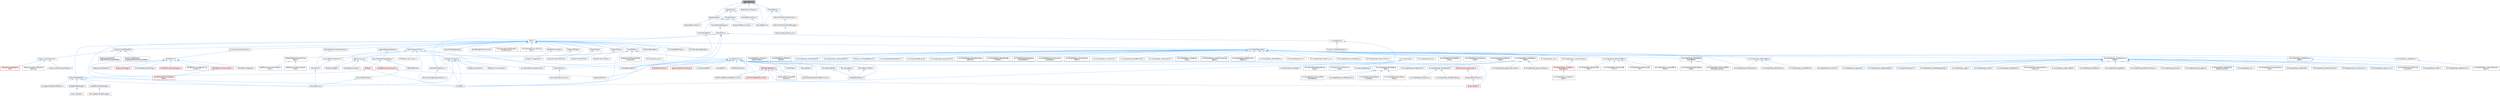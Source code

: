digraph "ReplayResult.h"
{
 // INTERACTIVE_SVG=YES
 // LATEX_PDF_SIZE
  bgcolor="transparent";
  edge [fontname=Helvetica,fontsize=10,labelfontname=Helvetica,labelfontsize=10];
  node [fontname=Helvetica,fontsize=10,shape=box,height=0.2,width=0.4];
  Node1 [id="Node000001",label="ReplayResult.h",height=0.2,width=0.4,color="gray40", fillcolor="grey60", style="filled", fontcolor="black",tooltip=" "];
  Node1 -> Node2 [id="edge1_Node000001_Node000002",dir="back",color="steelblue1",style="solid",tooltip=" "];
  Node2 [id="Node000002",label="DemoNetDriver.h",height=0.2,width=0.4,color="grey40", fillcolor="white", style="filled",URL="$df/df9/DemoNetDriver_8h.html",tooltip=" "];
  Node1 -> Node3 [id="edge2_Node000001_Node000003",dir="back",color="steelblue1",style="solid",tooltip=" "];
  Node3 [id="Node000003",label="ReplayHelper.h",height=0.2,width=0.4,color="grey40", fillcolor="white", style="filled",URL="$d4/d6f/ReplayHelper_8h.html",tooltip=" "];
  Node3 -> Node2 [id="edge3_Node000003_Node000002",dir="back",color="steelblue1",style="solid",tooltip=" "];
  Node3 -> Node4 [id="edge4_Node000003_Node000004",dir="back",color="steelblue1",style="solid",tooltip=" "];
  Node4 [id="Node000004",label="ReplayNetConnection.h",height=0.2,width=0.4,color="grey40", fillcolor="white", style="filled",URL="$d8/dc8/ReplayNetConnection_8h.html",tooltip=" "];
  Node1 -> Node5 [id="edge5_Node000001_Node000005",dir="back",color="steelblue1",style="solid",tooltip=" "];
  Node5 [id="Node000005",label="ReplayPlaylistTracker.h",height=0.2,width=0.4,color="grey40", fillcolor="white", style="filled",URL="$d0/deb/ReplayPlaylistTracker_8h.html",tooltip=" "];
  Node1 -> Node6 [id="edge6_Node000001_Node000006",dir="back",color="steelblue1",style="solid",tooltip=" "];
  Node6 [id="Node000006",label="ReplayTypes.h",height=0.2,width=0.4,color="grey40", fillcolor="white", style="filled",URL="$d9/d77/ReplayTypes_8h.html",tooltip=" "];
  Node6 -> Node7 [id="edge7_Node000006_Node000007",dir="back",color="steelblue1",style="solid",tooltip=" "];
  Node7 [id="Node000007",label="DemoNetConnection.h",height=0.2,width=0.4,color="grey40", fillcolor="white", style="filled",URL="$d7/d81/DemoNetConnection_8h.html",tooltip=" "];
  Node7 -> Node2 [id="edge8_Node000007_Node000002",dir="back",color="steelblue1",style="solid",tooltip=" "];
  Node6 -> Node8 [id="edge9_Node000006_Node000008",dir="back",color="steelblue1",style="solid",tooltip=" "];
  Node8 [id="Node000008",label="GameInstance.h",height=0.2,width=0.4,color="grey40", fillcolor="white", style="filled",URL="$df/d77/GameInstance_8h.html",tooltip=" "];
  Node8 -> Node9 [id="edge10_Node000008_Node000009",dir="back",color="steelblue1",style="solid",tooltip=" "];
  Node9 [id="Node000009",label="BlueprintPlatformLibrary.h",height=0.2,width=0.4,color="grey40", fillcolor="white", style="filled",URL="$da/d13/BlueprintPlatformLibrary_8h.html",tooltip=" "];
  Node8 -> Node10 [id="edge11_Node000008_Node000010",dir="back",color="steelblue1",style="solid",tooltip=" "];
  Node10 [id="Node000010",label="EngineSharedPCH.h",height=0.2,width=0.4,color="grey40", fillcolor="white", style="filled",URL="$dc/dbb/EngineSharedPCH_8h.html",tooltip=" "];
  Node10 -> Node11 [id="edge12_Node000010_Node000011",dir="back",color="steelblue1",style="solid",tooltip=" "];
  Node11 [id="Node000011",label="UnrealEdSharedPCH.h",height=0.2,width=0.4,color="grey40", fillcolor="white", style="filled",URL="$d1/de6/UnrealEdSharedPCH_8h.html",tooltip=" "];
  Node8 -> Node12 [id="edge13_Node000008_Node000012",dir="back",color="steelblue1",style="solid",tooltip=" "];
  Node12 [id="Node000012",label="PlayInEditorDataTypes.h",height=0.2,width=0.4,color="grey40", fillcolor="white", style="filled",URL="$d4/d0c/PlayInEditorDataTypes_8h.html",tooltip=" "];
  Node12 -> Node13 [id="edge14_Node000012_Node000013",dir="back",color="steelblue1",style="solid",tooltip=" "];
  Node13 [id="Node000013",label="EditorEngine.h",height=0.2,width=0.4,color="grey40", fillcolor="white", style="filled",URL="$da/d0c/EditorEngine_8h.html",tooltip=" "];
  Node13 -> Node14 [id="edge15_Node000013_Node000014",dir="back",color="steelblue1",style="solid",tooltip=" "];
  Node14 [id="Node000014",label="BookMarkTypeActions.h",height=0.2,width=0.4,color="grey40", fillcolor="white", style="filled",URL="$d0/d2f/BookMarkTypeActions_8h.html",tooltip=" "];
  Node14 -> Node15 [id="edge16_Node000014_Node000015",dir="back",color="steelblue1",style="solid",tooltip=" "];
  Node15 [id="Node000015",label="BookmarkSingleViewportActions.h",height=0.2,width=0.4,color="grey40", fillcolor="white", style="filled",URL="$d3/dd5/BookmarkSingleViewportActions_8h.html",tooltip=" "];
  Node13 -> Node16 [id="edge17_Node000013_Node000016",dir="back",color="steelblue1",style="solid",tooltip=" "];
  Node16 [id="Node000016",label="Editor.h",height=0.2,width=0.4,color="grey40", fillcolor="white", style="filled",URL="$de/d6e/Editor_8h.html",tooltip=" "];
  Node16 -> Node17 [id="edge18_Node000016_Node000017",dir="back",color="steelblue1",style="solid",tooltip=" "];
  Node17 [id="Node000017",label="AnimGraphNode_Base.h",height=0.2,width=0.4,color="grey40", fillcolor="white", style="filled",URL="$d0/dfb/AnimGraphNode__Base_8h.html",tooltip=" "];
  Node17 -> Node18 [id="edge19_Node000017_Node000018",dir="back",color="steelblue1",style="solid",tooltip=" "];
  Node18 [id="Node000018",label="AnimGraphNodeAlphaOptions.h",height=0.2,width=0.4,color="grey40", fillcolor="white", style="filled",URL="$d6/df6/AnimGraphNodeAlphaOptions_8h.html",tooltip=" "];
  Node17 -> Node19 [id="edge20_Node000017_Node000019",dir="back",color="steelblue1",style="solid",tooltip=" "];
  Node19 [id="Node000019",label="AnimGraphNodeBinding.h",height=0.2,width=0.4,color="grey40", fillcolor="white", style="filled",URL="$d6/d3b/AnimGraphNodeBinding_8h.html",tooltip=" "];
  Node17 -> Node20 [id="edge21_Node000017_Node000020",dir="back",color="steelblue1",style="solid",tooltip=" "];
  Node20 [id="Node000020",label="AnimGraphNode_ApplyAdditive.h",height=0.2,width=0.4,color="grey40", fillcolor="white", style="filled",URL="$da/d67/AnimGraphNode__ApplyAdditive_8h.html",tooltip=" "];
  Node17 -> Node21 [id="edge22_Node000017_Node000021",dir="back",color="steelblue1",style="solid",tooltip=" "];
  Node21 [id="Node000021",label="AnimGraphNode_ApplyMeshSpace\lAdditive.h",height=0.2,width=0.4,color="grey40", fillcolor="white", style="filled",URL="$dd/dc4/AnimGraphNode__ApplyMeshSpaceAdditive_8h.html",tooltip=" "];
  Node17 -> Node22 [id="edge23_Node000017_Node000022",dir="back",color="steelblue1",style="solid",tooltip=" "];
  Node22 [id="Node000022",label="AnimGraphNode_AssetPlayer\lBase.h",height=0.2,width=0.4,color="grey40", fillcolor="white", style="filled",URL="$d1/d4f/AnimGraphNode__AssetPlayerBase_8h.html",tooltip=" "];
  Node22 -> Node23 [id="edge24_Node000022_Node000023",dir="back",color="steelblue1",style="solid",tooltip=" "];
  Node23 [id="Node000023",label="AnimGraphNode_BlendSpace\lBase.h",height=0.2,width=0.4,color="grey40", fillcolor="white", style="filled",URL="$d7/d6d/AnimGraphNode__BlendSpaceBase_8h.html",tooltip=" "];
  Node23 -> Node24 [id="edge25_Node000023_Node000024",dir="back",color="steelblue1",style="solid",tooltip=" "];
  Node24 [id="Node000024",label="AnimGraphNode_AimOffsetLookAt.h",height=0.2,width=0.4,color="grey40", fillcolor="white", style="filled",URL="$d2/daa/AnimGraphNode__AimOffsetLookAt_8h.html",tooltip=" "];
  Node23 -> Node25 [id="edge26_Node000023_Node000025",dir="back",color="steelblue1",style="solid",tooltip=" "];
  Node25 [id="Node000025",label="AnimGraphNode_BlendSpace\lEvaluator.h",height=0.2,width=0.4,color="grey40", fillcolor="white", style="filled",URL="$d0/d5d/AnimGraphNode__BlendSpaceEvaluator_8h.html",tooltip=" "];
  Node23 -> Node26 [id="edge27_Node000023_Node000026",dir="back",color="steelblue1",style="solid",tooltip=" "];
  Node26 [id="Node000026",label="AnimGraphNode_BlendSpace\lPlayer.h",height=0.2,width=0.4,color="grey40", fillcolor="white", style="filled",URL="$d2/d22/AnimGraphNode__BlendSpacePlayer_8h.html",tooltip=" "];
  Node23 -> Node27 [id="edge28_Node000023_Node000027",dir="back",color="steelblue1",style="solid",tooltip=" "];
  Node27 [id="Node000027",label="AnimGraphNode_RotationOffset\lBlendSpace.h",height=0.2,width=0.4,color="grey40", fillcolor="white", style="filled",URL="$dc/dd5/AnimGraphNode__RotationOffsetBlendSpace_8h.html",tooltip=" "];
  Node22 -> Node28 [id="edge29_Node000022_Node000028",dir="back",color="steelblue1",style="solid",tooltip=" "];
  Node28 [id="Node000028",label="AnimGraphNode_PoseByName.h",height=0.2,width=0.4,color="grey40", fillcolor="white", style="filled",URL="$d7/d02/AnimGraphNode__PoseByName_8h.html",tooltip=" "];
  Node22 -> Node29 [id="edge30_Node000022_Node000029",dir="back",color="steelblue1",style="solid",tooltip=" "];
  Node29 [id="Node000029",label="AnimGraphNode_PoseHandler.h",height=0.2,width=0.4,color="grey40", fillcolor="white", style="filled",URL="$df/dfb/AnimGraphNode__PoseHandler_8h.html",tooltip=" "];
  Node29 -> Node30 [id="edge31_Node000029_Node000030",dir="back",color="steelblue1",style="solid",tooltip=" "];
  Node30 [id="Node000030",label="AnimGraphNode_PoseBlendNode.h",height=0.2,width=0.4,color="grey40", fillcolor="white", style="filled",URL="$de/d70/AnimGraphNode__PoseBlendNode_8h.html",tooltip=" "];
  Node29 -> Node31 [id="edge32_Node000029_Node000031",dir="back",color="steelblue1",style="solid",tooltip=" "];
  Node31 [id="Node000031",label="AnimGraphNode_PoseDriver.h",height=0.2,width=0.4,color="grey40", fillcolor="white", style="filled",URL="$d7/d7d/AnimGraphNode__PoseDriver_8h.html",tooltip=" "];
  Node22 -> Node32 [id="edge33_Node000022_Node000032",dir="back",color="steelblue1",style="solid",tooltip=" "];
  Node32 [id="Node000032",label="AnimGraphNode_SequenceEvaluator.h",height=0.2,width=0.4,color="grey40", fillcolor="white", style="filled",URL="$d1/d1c/AnimGraphNode__SequenceEvaluator_8h.html",tooltip=" "];
  Node22 -> Node33 [id="edge34_Node000022_Node000033",dir="back",color="steelblue1",style="solid",tooltip=" "];
  Node33 [id="Node000033",label="AnimGraphNode_SequencePlayer.h",height=0.2,width=0.4,color="grey40", fillcolor="white", style="filled",URL="$d2/d91/AnimGraphNode__SequencePlayer_8h.html",tooltip=" "];
  Node17 -> Node34 [id="edge35_Node000017_Node000034",dir="back",color="steelblue1",style="solid",tooltip=" "];
  Node34 [id="Node000034",label="AnimGraphNode_BlendBoneBy\lChannel.h",height=0.2,width=0.4,color="grey40", fillcolor="white", style="filled",URL="$de/da9/AnimGraphNode__BlendBoneByChannel_8h.html",tooltip=" "];
  Node17 -> Node35 [id="edge36_Node000017_Node000035",dir="back",color="steelblue1",style="solid",tooltip=" "];
  Node35 [id="Node000035",label="AnimGraphNode_BlendListBase.h",height=0.2,width=0.4,color="grey40", fillcolor="white", style="filled",URL="$d7/d20/AnimGraphNode__BlendListBase_8h.html",tooltip=" "];
  Node35 -> Node36 [id="edge37_Node000035_Node000036",dir="back",color="steelblue1",style="solid",tooltip=" "];
  Node36 [id="Node000036",label="AnimGraphNode_BlendListBy\lBool.h",height=0.2,width=0.4,color="grey40", fillcolor="white", style="filled",URL="$d9/d9d/AnimGraphNode__BlendListByBool_8h.html",tooltip=" "];
  Node35 -> Node37 [id="edge38_Node000035_Node000037",dir="back",color="steelblue1",style="solid",tooltip=" "];
  Node37 [id="Node000037",label="AnimGraphNode_BlendListBy\lEnum.h",height=0.2,width=0.4,color="grey40", fillcolor="white", style="filled",URL="$de/d60/AnimGraphNode__BlendListByEnum_8h.html",tooltip=" "];
  Node35 -> Node38 [id="edge39_Node000035_Node000038",dir="back",color="steelblue1",style="solid",tooltip=" "];
  Node38 [id="Node000038",label="AnimGraphNode_BlendListBy\lInt.h",height=0.2,width=0.4,color="grey40", fillcolor="white", style="filled",URL="$dc/df2/AnimGraphNode__BlendListByInt_8h.html",tooltip=" "];
  Node35 -> Node39 [id="edge40_Node000035_Node000039",dir="back",color="steelblue1",style="solid",tooltip=" "];
  Node39 [id="Node000039",label="AnimGraphNode_LayeredBone\lBlend.h",height=0.2,width=0.4,color="grey40", fillcolor="white", style="filled",URL="$d2/d01/AnimGraphNode__LayeredBoneBlend_8h.html",tooltip=" "];
  Node17 -> Node40 [id="edge41_Node000017_Node000040",dir="back",color="steelblue1",style="solid",tooltip=" "];
  Node40 [id="Node000040",label="AnimGraphNode_BlendSpace\lGraphBase.h",height=0.2,width=0.4,color="grey40", fillcolor="white", style="filled",URL="$d6/d44/AnimGraphNode__BlendSpaceGraphBase_8h.html",tooltip=" "];
  Node40 -> Node41 [id="edge42_Node000040_Node000041",dir="back",color="steelblue1",style="solid",tooltip=" "];
  Node41 [id="Node000041",label="AnimGraphNode_BlendSpace\lGraph.h",height=0.2,width=0.4,color="grey40", fillcolor="white", style="filled",URL="$d7/d81/AnimGraphNode__BlendSpaceGraph_8h.html",tooltip=" "];
  Node40 -> Node42 [id="edge43_Node000040_Node000042",dir="back",color="steelblue1",style="solid",tooltip=" "];
  Node42 [id="Node000042",label="AnimGraphNode_RotationOffset\lBlendSpaceGraph.h",height=0.2,width=0.4,color="grey40", fillcolor="white", style="filled",URL="$d0/d4c/AnimGraphNode__RotationOffsetBlendSpaceGraph_8h.html",tooltip=" "];
  Node17 -> Node43 [id="edge44_Node000017_Node000043",dir="back",color="steelblue1",style="solid",tooltip=" "];
  Node43 [id="Node000043",label="AnimGraphNode_BlendSpace\lSampleResult.h",height=0.2,width=0.4,color="grey40", fillcolor="white", style="filled",URL="$de/df8/AnimGraphNode__BlendSpaceSampleResult_8h.html",tooltip=" "];
  Node17 -> Node44 [id="edge45_Node000017_Node000044",dir="back",color="steelblue1",style="solid",tooltip=" "];
  Node44 [id="Node000044",label="AnimGraphNode_ComponentTo\lLocalSpace.h",height=0.2,width=0.4,color="grey40", fillcolor="white", style="filled",URL="$d1/d3f/AnimGraphNode__ComponentToLocalSpace_8h.html",tooltip=" "];
  Node17 -> Node45 [id="edge46_Node000017_Node000045",dir="back",color="steelblue1",style="solid",tooltip=" "];
  Node45 [id="Node000045",label="AnimGraphNode_CopyPoseFrom\lMesh.h",height=0.2,width=0.4,color="grey40", fillcolor="white", style="filled",URL="$d6/d71/AnimGraphNode__CopyPoseFromMesh_8h.html",tooltip=" "];
  Node17 -> Node46 [id="edge47_Node000017_Node000046",dir="back",color="steelblue1",style="solid",tooltip=" "];
  Node46 [id="Node000046",label="AnimGraphNode_CurveSource.h",height=0.2,width=0.4,color="grey40", fillcolor="white", style="filled",URL="$dc/de5/AnimGraphNode__CurveSource_8h.html",tooltip=" "];
  Node17 -> Node47 [id="edge48_Node000017_Node000047",dir="back",color="steelblue1",style="solid",tooltip=" "];
  Node47 [id="Node000047",label="AnimGraphNode_CustomProperty.h",height=0.2,width=0.4,color="grey40", fillcolor="white", style="filled",URL="$d8/d3f/AnimGraphNode__CustomProperty_8h.html",tooltip=" "];
  Node47 -> Node48 [id="edge49_Node000047_Node000048",dir="back",color="steelblue1",style="solid",tooltip=" "];
  Node48 [id="Node000048",label="AnimGraphNode_LinkedAnim\lGraphBase.h",height=0.2,width=0.4,color="red", fillcolor="#FFF0F0", style="filled",URL="$d5/de1/AnimGraphNode__LinkedAnimGraphBase_8h.html",tooltip=" "];
  Node48 -> Node49 [id="edge50_Node000048_Node000049",dir="back",color="steelblue1",style="solid",tooltip=" "];
  Node49 [id="Node000049",label="AnimGraphNode_LinkedAnim\lGraph.h",height=0.2,width=0.4,color="grey40", fillcolor="white", style="filled",URL="$da/dd5/AnimGraphNode__LinkedAnimGraph_8h.html",tooltip=" "];
  Node17 -> Node51 [id="edge51_Node000017_Node000051",dir="back",color="steelblue1",style="solid",tooltip=" "];
  Node51 [id="Node000051",label="AnimGraphNode_DeadBlending.h",height=0.2,width=0.4,color="grey40", fillcolor="white", style="filled",URL="$d8/d73/AnimGraphNode__DeadBlending_8h.html",tooltip=" "];
  Node17 -> Node52 [id="edge52_Node000017_Node000052",dir="back",color="steelblue1",style="solid",tooltip=" "];
  Node52 [id="Node000052",label="AnimGraphNode_Inertialization.h",height=0.2,width=0.4,color="grey40", fillcolor="white", style="filled",URL="$d7/d66/AnimGraphNode__Inertialization_8h.html",tooltip=" "];
  Node17 -> Node53 [id="edge53_Node000017_Node000053",dir="back",color="steelblue1",style="solid",tooltip=" "];
  Node53 [id="Node000053",label="AnimGraphNode_LinkedInput\lPose.h",height=0.2,width=0.4,color="grey40", fillcolor="white", style="filled",URL="$d7/d8c/AnimGraphNode__LinkedInputPose_8h.html",tooltip=" "];
  Node17 -> Node54 [id="edge54_Node000017_Node000054",dir="back",color="steelblue1",style="solid",tooltip=" "];
  Node54 [id="Node000054",label="AnimGraphNode_LocalToComponent\lSpace.h",height=0.2,width=0.4,color="grey40", fillcolor="white", style="filled",URL="$d6/d01/AnimGraphNode__LocalToComponentSpace_8h.html",tooltip=" "];
  Node17 -> Node55 [id="edge55_Node000017_Node000055",dir="back",color="steelblue1",style="solid",tooltip=" "];
  Node55 [id="Node000055",label="AnimGraphNode_MakeDynamic\lAdditive.h",height=0.2,width=0.4,color="grey40", fillcolor="white", style="filled",URL="$d4/dc9/AnimGraphNode__MakeDynamicAdditive_8h.html",tooltip=" "];
  Node17 -> Node56 [id="edge56_Node000017_Node000056",dir="back",color="steelblue1",style="solid",tooltip=" "];
  Node56 [id="Node000056",label="AnimGraphNode_MeshRefPose.h",height=0.2,width=0.4,color="grey40", fillcolor="white", style="filled",URL="$d3/d58/AnimGraphNode__MeshRefPose_8h.html",tooltip=" "];
  Node17 -> Node57 [id="edge57_Node000017_Node000057",dir="back",color="steelblue1",style="solid",tooltip=" "];
  Node57 [id="Node000057",label="AnimGraphNode_Mirror.h",height=0.2,width=0.4,color="grey40", fillcolor="white", style="filled",URL="$de/d96/AnimGraphNode__Mirror_8h.html",tooltip=" "];
  Node17 -> Node58 [id="edge58_Node000017_Node000058",dir="back",color="steelblue1",style="solid",tooltip=" "];
  Node58 [id="Node000058",label="AnimGraphNode_ModifyCurve.h",height=0.2,width=0.4,color="grey40", fillcolor="white", style="filled",URL="$d5/d09/AnimGraphNode__ModifyCurve_8h.html",tooltip=" "];
  Node17 -> Node59 [id="edge59_Node000017_Node000059",dir="back",color="steelblue1",style="solid",tooltip=" "];
  Node59 [id="Node000059",label="AnimGraphNode_MultiWayBlend.h",height=0.2,width=0.4,color="grey40", fillcolor="white", style="filled",URL="$dd/dcb/AnimGraphNode__MultiWayBlend_8h.html",tooltip=" "];
  Node17 -> Node60 [id="edge60_Node000017_Node000060",dir="back",color="steelblue1",style="solid",tooltip=" "];
  Node60 [id="Node000060",label="AnimGraphNode_PoseSnapshot.h",height=0.2,width=0.4,color="grey40", fillcolor="white", style="filled",URL="$d1/d92/AnimGraphNode__PoseSnapshot_8h.html",tooltip=" "];
  Node17 -> Node61 [id="edge61_Node000017_Node000061",dir="back",color="steelblue1",style="solid",tooltip=" "];
  Node61 [id="Node000061",label="AnimGraphNode_RandomPlayer.h",height=0.2,width=0.4,color="grey40", fillcolor="white", style="filled",URL="$dc/d48/AnimGraphNode__RandomPlayer_8h.html",tooltip=" "];
  Node17 -> Node62 [id="edge62_Node000017_Node000062",dir="back",color="steelblue1",style="solid",tooltip=" "];
  Node62 [id="Node000062",label="AnimGraphNode_RefPoseBase.h",height=0.2,width=0.4,color="grey40", fillcolor="white", style="filled",URL="$d8/d34/AnimGraphNode__RefPoseBase_8h.html",tooltip=" "];
  Node62 -> Node63 [id="edge63_Node000062_Node000063",dir="back",color="steelblue1",style="solid",tooltip=" "];
  Node63 [id="Node000063",label="AnimGraphNode_IdentityPose.h",height=0.2,width=0.4,color="grey40", fillcolor="white", style="filled",URL="$d8/dac/AnimGraphNode__IdentityPose_8h.html",tooltip=" "];
  Node62 -> Node64 [id="edge64_Node000062_Node000064",dir="back",color="steelblue1",style="solid",tooltip=" "];
  Node64 [id="Node000064",label="AnimGraphNode_LocalRefPose.h",height=0.2,width=0.4,color="grey40", fillcolor="white", style="filled",URL="$df/d6f/AnimGraphNode__LocalRefPose_8h.html",tooltip=" "];
  Node62 -> Node60 [id="edge65_Node000062_Node000060",dir="back",color="steelblue1",style="solid",tooltip=" "];
  Node17 -> Node65 [id="edge66_Node000017_Node000065",dir="back",color="steelblue1",style="solid",tooltip=" "];
  Node65 [id="Node000065",label="AnimGraphNode_Root.h",height=0.2,width=0.4,color="grey40", fillcolor="white", style="filled",URL="$d2/d39/AnimGraphNode__Root_8h.html",tooltip=" "];
  Node17 -> Node66 [id="edge67_Node000017_Node000066",dir="back",color="steelblue1",style="solid",tooltip=" "];
  Node66 [id="Node000066",label="AnimGraphNode_RotateRoot\lBone.h",height=0.2,width=0.4,color="grey40", fillcolor="white", style="filled",URL="$d4/de0/AnimGraphNode__RotateRootBone_8h.html",tooltip=" "];
  Node17 -> Node67 [id="edge68_Node000017_Node000067",dir="back",color="steelblue1",style="solid",tooltip=" "];
  Node67 [id="Node000067",label="AnimGraphNode_SaveCached\lPose.h",height=0.2,width=0.4,color="grey40", fillcolor="white", style="filled",URL="$df/d5e/AnimGraphNode__SaveCachedPose_8h.html",tooltip=" "];
  Node17 -> Node68 [id="edge69_Node000017_Node000068",dir="back",color="steelblue1",style="solid",tooltip=" "];
  Node68 [id="Node000068",label="AnimGraphNode_ScaleChain\lLength.h",height=0.2,width=0.4,color="grey40", fillcolor="white", style="filled",URL="$d9/df8/AnimGraphNode__ScaleChainLength_8h.html",tooltip=" "];
  Node17 -> Node69 [id="edge70_Node000017_Node000069",dir="back",color="steelblue1",style="solid",tooltip=" "];
  Node69 [id="Node000069",label="AnimGraphNode_SkeletalControl\lBase.h",height=0.2,width=0.4,color="grey40", fillcolor="white", style="filled",URL="$d9/dff/AnimGraphNode__SkeletalControlBase_8h.html",tooltip=" "];
  Node69 -> Node70 [id="edge71_Node000069_Node000070",dir="back",color="steelblue1",style="solid",tooltip=" "];
  Node70 [id="Node000070",label="AnimGraphNode_AnimDynamics.h",height=0.2,width=0.4,color="grey40", fillcolor="white", style="filled",URL="$da/dc2/AnimGraphNode__AnimDynamics_8h.html",tooltip=" "];
  Node69 -> Node71 [id="edge72_Node000069_Node000071",dir="back",color="steelblue1",style="solid",tooltip=" "];
  Node71 [id="Node000071",label="AnimGraphNode_ApplyLimits.h",height=0.2,width=0.4,color="grey40", fillcolor="white", style="filled",URL="$dc/d36/AnimGraphNode__ApplyLimits_8h.html",tooltip=" "];
  Node69 -> Node72 [id="edge73_Node000069_Node000072",dir="back",color="steelblue1",style="solid",tooltip=" "];
  Node72 [id="Node000072",label="AnimGraphNode_BoneDriven\lController.h",height=0.2,width=0.4,color="grey40", fillcolor="white", style="filled",URL="$df/df3/AnimGraphNode__BoneDrivenController_8h.html",tooltip=" "];
  Node69 -> Node73 [id="edge74_Node000069_Node000073",dir="back",color="steelblue1",style="solid",tooltip=" "];
  Node73 [id="Node000073",label="AnimGraphNode_CCDIK.h",height=0.2,width=0.4,color="grey40", fillcolor="white", style="filled",URL="$df/d0d/AnimGraphNode__CCDIK_8h.html",tooltip=" "];
  Node69 -> Node74 [id="edge75_Node000069_Node000074",dir="back",color="steelblue1",style="solid",tooltip=" "];
  Node74 [id="Node000074",label="AnimGraphNode_Constraint.h",height=0.2,width=0.4,color="grey40", fillcolor="white", style="filled",URL="$d2/d98/AnimGraphNode__Constraint_8h.html",tooltip=" "];
  Node69 -> Node75 [id="edge76_Node000069_Node000075",dir="back",color="steelblue1",style="solid",tooltip=" "];
  Node75 [id="Node000075",label="AnimGraphNode_CopyBone.h",height=0.2,width=0.4,color="grey40", fillcolor="white", style="filled",URL="$dc/de6/AnimGraphNode__CopyBone_8h.html",tooltip=" "];
  Node69 -> Node76 [id="edge77_Node000069_Node000076",dir="back",color="steelblue1",style="solid",tooltip=" "];
  Node76 [id="Node000076",label="AnimGraphNode_CopyBoneDelta.h",height=0.2,width=0.4,color="grey40", fillcolor="white", style="filled",URL="$d8/d60/AnimGraphNode__CopyBoneDelta_8h.html",tooltip=" "];
  Node69 -> Node77 [id="edge78_Node000069_Node000077",dir="back",color="steelblue1",style="solid",tooltip=" "];
  Node77 [id="Node000077",label="AnimGraphNode_Fabrik.h",height=0.2,width=0.4,color="grey40", fillcolor="white", style="filled",URL="$d6/d79/AnimGraphNode__Fabrik_8h.html",tooltip=" "];
  Node69 -> Node78 [id="edge79_Node000069_Node000078",dir="back",color="steelblue1",style="solid",tooltip=" "];
  Node78 [id="Node000078",label="AnimGraphNode_HandIKRetargeting.h",height=0.2,width=0.4,color="grey40", fillcolor="white", style="filled",URL="$dd/dee/AnimGraphNode__HandIKRetargeting_8h.html",tooltip=" "];
  Node69 -> Node79 [id="edge80_Node000069_Node000079",dir="back",color="steelblue1",style="solid",tooltip=" "];
  Node79 [id="Node000079",label="AnimGraphNode_LegIK.h",height=0.2,width=0.4,color="grey40", fillcolor="white", style="filled",URL="$d3/d59/AnimGraphNode__LegIK_8h.html",tooltip=" "];
  Node69 -> Node80 [id="edge81_Node000069_Node000080",dir="back",color="steelblue1",style="solid",tooltip=" "];
  Node80 [id="Node000080",label="AnimGraphNode_LookAt.h",height=0.2,width=0.4,color="grey40", fillcolor="white", style="filled",URL="$dd/de3/AnimGraphNode__LookAt_8h.html",tooltip=" "];
  Node69 -> Node81 [id="edge82_Node000069_Node000081",dir="back",color="steelblue1",style="solid",tooltip=" "];
  Node81 [id="Node000081",label="AnimGraphNode_ModifyBone.h",height=0.2,width=0.4,color="grey40", fillcolor="white", style="filled",URL="$d1/d8e/AnimGraphNode__ModifyBone_8h.html",tooltip=" "];
  Node69 -> Node82 [id="edge83_Node000069_Node000082",dir="back",color="steelblue1",style="solid",tooltip=" "];
  Node82 [id="Node000082",label="AnimGraphNode_ModularVehicle\lController.h",height=0.2,width=0.4,color="grey40", fillcolor="white", style="filled",URL="$d3/d04/AnimGraphNode__ModularVehicleController_8h.html",tooltip=" "];
  Node69 -> Node83 [id="edge84_Node000069_Node000083",dir="back",color="steelblue1",style="solid",tooltip=" "];
  Node83 [id="Node000083",label="AnimGraphNode_ObserveBone.h",height=0.2,width=0.4,color="grey40", fillcolor="white", style="filled",URL="$d0/dcc/AnimGraphNode__ObserveBone_8h.html",tooltip=" "];
  Node69 -> Node84 [id="edge85_Node000069_Node000084",dir="back",color="steelblue1",style="solid",tooltip=" "];
  Node84 [id="Node000084",label="AnimGraphNode_ResetRoot.h",height=0.2,width=0.4,color="grey40", fillcolor="white", style="filled",URL="$dd/da9/AnimGraphNode__ResetRoot_8h.html",tooltip=" "];
  Node69 -> Node85 [id="edge86_Node000069_Node000085",dir="back",color="steelblue1",style="solid",tooltip=" "];
  Node85 [id="Node000085",label="AnimGraphNode_RigidBody.h",height=0.2,width=0.4,color="grey40", fillcolor="white", style="filled",URL="$d0/d05/AnimGraphNode__RigidBody_8h.html",tooltip=" "];
  Node69 -> Node86 [id="edge87_Node000069_Node000086",dir="back",color="steelblue1",style="solid",tooltip=" "];
  Node86 [id="Node000086",label="AnimGraphNode_RotationMultiplier.h",height=0.2,width=0.4,color="grey40", fillcolor="white", style="filled",URL="$d6/d16/AnimGraphNode__RotationMultiplier_8h.html",tooltip=" "];
  Node69 -> Node87 [id="edge88_Node000069_Node000087",dir="back",color="steelblue1",style="solid",tooltip=" "];
  Node87 [id="Node000087",label="AnimGraphNode_SplineIK.h",height=0.2,width=0.4,color="grey40", fillcolor="white", style="filled",URL="$d0/d7e/AnimGraphNode__SplineIK_8h.html",tooltip=" "];
  Node69 -> Node88 [id="edge89_Node000069_Node000088",dir="back",color="steelblue1",style="solid",tooltip=" "];
  Node88 [id="Node000088",label="AnimGraphNode_SpringBone.h",height=0.2,width=0.4,color="grey40", fillcolor="white", style="filled",URL="$dc/d38/AnimGraphNode__SpringBone_8h.html",tooltip=" "];
  Node69 -> Node89 [id="edge90_Node000069_Node000089",dir="back",color="steelblue1",style="solid",tooltip=" "];
  Node89 [id="Node000089",label="AnimGraphNode_StageCoach\lWheelController.h",height=0.2,width=0.4,color="grey40", fillcolor="white", style="filled",URL="$d6/dbe/AnimGraphNode__StageCoachWheelController_8h.html",tooltip=" "];
  Node69 -> Node90 [id="edge91_Node000069_Node000090",dir="back",color="steelblue1",style="solid",tooltip=" "];
  Node90 [id="Node000090",label="AnimGraphNode_Trail.h",height=0.2,width=0.4,color="grey40", fillcolor="white", style="filled",URL="$d4/d5a/AnimGraphNode__Trail_8h.html",tooltip=" "];
  Node69 -> Node91 [id="edge92_Node000069_Node000091",dir="back",color="steelblue1",style="solid",tooltip=" "];
  Node91 [id="Node000091",label="AnimGraphNode_TwistCorrective\lNode.h",height=0.2,width=0.4,color="grey40", fillcolor="white", style="filled",URL="$de/d7f/AnimGraphNode__TwistCorrectiveNode_8h.html",tooltip=" "];
  Node69 -> Node92 [id="edge93_Node000069_Node000092",dir="back",color="steelblue1",style="solid",tooltip=" "];
  Node92 [id="Node000092",label="AnimGraphNode_TwoBoneIK.h",height=0.2,width=0.4,color="grey40", fillcolor="white", style="filled",URL="$d1/dc2/AnimGraphNode__TwoBoneIK_8h.html",tooltip=" "];
  Node69 -> Node93 [id="edge94_Node000069_Node000093",dir="back",color="steelblue1",style="solid",tooltip=" "];
  Node93 [id="Node000093",label="AnimGraphNode_WheelController.h",height=0.2,width=0.4,color="grey40", fillcolor="white", style="filled",URL="$df/de4/AnimGraphNode__WheelController_8h.html",tooltip=" "];
  Node17 -> Node94 [id="edge95_Node000017_Node000094",dir="back",color="steelblue1",style="solid",tooltip=" "];
  Node94 [id="Node000094",label="AnimGraphNode_Slot.h",height=0.2,width=0.4,color="grey40", fillcolor="white", style="filled",URL="$df/d63/AnimGraphNode__Slot_8h.html",tooltip=" "];
  Node17 -> Node95 [id="edge96_Node000017_Node000095",dir="back",color="steelblue1",style="solid",tooltip=" "];
  Node95 [id="Node000095",label="AnimGraphNode_StateMachine\lBase.h",height=0.2,width=0.4,color="grey40", fillcolor="white", style="filled",URL="$dc/d11/AnimGraphNode__StateMachineBase_8h.html",tooltip=" "];
  Node95 -> Node96 [id="edge97_Node000095_Node000096",dir="back",color="steelblue1",style="solid",tooltip=" "];
  Node96 [id="Node000096",label="AnimGraphNode_StateMachine.h",height=0.2,width=0.4,color="grey40", fillcolor="white", style="filled",URL="$d9/d4d/AnimGraphNode__StateMachine_8h.html",tooltip=" "];
  Node17 -> Node97 [id="edge98_Node000017_Node000097",dir="back",color="steelblue1",style="solid",tooltip=" "];
  Node97 [id="Node000097",label="AnimGraphNode_StateResult.h",height=0.2,width=0.4,color="grey40", fillcolor="white", style="filled",URL="$d3/d7e/AnimGraphNode__StateResult_8h.html",tooltip=" "];
  Node97 -> Node98 [id="edge99_Node000097_Node000098",dir="back",color="steelblue1",style="solid",tooltip=" "];
  Node98 [id="Node000098",label="AnimGraphNode_CustomTransition\lResult.h",height=0.2,width=0.4,color="grey40", fillcolor="white", style="filled",URL="$df/d6e/AnimGraphNode__CustomTransitionResult_8h.html",tooltip=" "];
  Node17 -> Node99 [id="edge100_Node000017_Node000099",dir="back",color="steelblue1",style="solid",tooltip=" "];
  Node99 [id="Node000099",label="AnimGraphNode_Transition\lPoseEvaluator.h",height=0.2,width=0.4,color="grey40", fillcolor="white", style="filled",URL="$d8/dec/AnimGraphNode__TransitionPoseEvaluator_8h.html",tooltip=" "];
  Node17 -> Node100 [id="edge101_Node000017_Node000100",dir="back",color="steelblue1",style="solid",tooltip=" "];
  Node100 [id="Node000100",label="AnimGraphNode_Transition\lResult.h",height=0.2,width=0.4,color="grey40", fillcolor="white", style="filled",URL="$d7/d74/AnimGraphNode__TransitionResult_8h.html",tooltip=" "];
  Node17 -> Node101 [id="edge102_Node000017_Node000101",dir="back",color="steelblue1",style="solid",tooltip=" "];
  Node101 [id="Node000101",label="AnimGraphNode_TwoWayBlend.h",height=0.2,width=0.4,color="grey40", fillcolor="white", style="filled",URL="$d0/df0/AnimGraphNode__TwoWayBlend_8h.html",tooltip=" "];
  Node17 -> Node102 [id="edge103_Node000017_Node000102",dir="back",color="steelblue1",style="solid",tooltip=" "];
  Node102 [id="Node000102",label="AnimGraphNode_UseCachedPose.h",height=0.2,width=0.4,color="grey40", fillcolor="white", style="filled",URL="$d8/d30/AnimGraphNode__UseCachedPose_8h.html",tooltip=" "];
  Node17 -> Node103 [id="edge104_Node000017_Node000103",dir="back",color="steelblue1",style="solid",tooltip=" "];
  Node103 [id="Node000103",label="AnimationGraph.h",height=0.2,width=0.4,color="grey40", fillcolor="white", style="filled",URL="$df/d2e/AnimationGraph_8h.html",tooltip=" "];
  Node103 -> Node104 [id="edge105_Node000103_Node000104",dir="back",color="steelblue1",style="solid",tooltip=" "];
  Node104 [id="Node000104",label="AnimationBlendSpaceSample\lGraph.h",height=0.2,width=0.4,color="grey40", fillcolor="white", style="filled",URL="$d1/d35/AnimationBlendSpaceSampleGraph_8h.html",tooltip=" "];
  Node103 -> Node105 [id="edge106_Node000103_Node000105",dir="back",color="steelblue1",style="solid",tooltip=" "];
  Node105 [id="Node000105",label="AnimationCustomTransition\lGraph.h",height=0.2,width=0.4,color="grey40", fillcolor="white", style="filled",URL="$dc/d6c/AnimationCustomTransitionGraph_8h.html",tooltip=" "];
  Node103 -> Node106 [id="edge107_Node000103_Node000106",dir="back",color="steelblue1",style="solid",tooltip=" "];
  Node106 [id="Node000106",label="AnimationStateGraph.h",height=0.2,width=0.4,color="grey40", fillcolor="white", style="filled",URL="$d1/d71/AnimationStateGraph_8h.html",tooltip=" "];
  Node103 -> Node107 [id="edge108_Node000103_Node000107",dir="back",color="steelblue1",style="solid",tooltip=" "];
  Node107 [id="Node000107",label="AnimationTransitionGraph.h",height=0.2,width=0.4,color="grey40", fillcolor="white", style="filled",URL="$d2/d0b/AnimationTransitionGraph_8h.html",tooltip=" "];
  Node17 -> Node108 [id="edge109_Node000017_Node000108",dir="back",color="steelblue1",style="solid",tooltip=" "];
  Node108 [id="Node000108",label="K2Node_AnimNodeReference.h",height=0.2,width=0.4,color="grey40", fillcolor="white", style="filled",URL="$d2/d81/K2Node__AnimNodeReference_8h.html",tooltip=" "];
  Node16 -> Node109 [id="edge110_Node000016_Node000109",dir="back",color="steelblue1",style="solid",tooltip=" "];
  Node109 [id="Node000109",label="AnimNodeEditModes.h",height=0.2,width=0.4,color="grey40", fillcolor="white", style="filled",URL="$db/dde/AnimNodeEditModes_8h.html",tooltip=" "];
  Node16 -> Node14 [id="edge111_Node000016_Node000014",dir="back",color="steelblue1",style="solid",tooltip=" "];
  Node16 -> Node110 [id="edge112_Node000016_Node000110",dir="back",color="steelblue1",style="solid",tooltip=" "];
  Node110 [id="Node000110",label="BrushBuilderDragDropOp.h",height=0.2,width=0.4,color="grey40", fillcolor="white", style="filled",URL="$d9/d56/BrushBuilderDragDropOp_8h.html",tooltip=" "];
  Node16 -> Node111 [id="edge113_Node000016_Node000111",dir="back",color="steelblue1",style="solid",tooltip=" "];
  Node111 [id="Node000111",label="DisplayClusterObjectRef.h",height=0.2,width=0.4,color="grey40", fillcolor="white", style="filled",URL="$d9/d87/DisplayClusterObjectRef_8h.html",tooltip=" "];
  Node111 -> Node112 [id="edge114_Node000111_Node000112",dir="back",color="steelblue1",style="solid",tooltip=" "];
  Node112 [id="Node000112",label="DisplayClusterRender\l_ProceduralMeshComponentRef.h",height=0.2,width=0.4,color="grey40", fillcolor="white", style="filled",URL="$da/dbe/DisplayClusterRender__ProceduralMeshComponentRef_8h.html",tooltip=" "];
  Node111 -> Node113 [id="edge115_Node000111_Node000113",dir="back",color="steelblue1",style="solid",tooltip=" "];
  Node113 [id="Node000113",label="DisplayClusterRender\l_StaticMeshComponentRef.h",height=0.2,width=0.4,color="grey40", fillcolor="white", style="filled",URL="$dd/d84/DisplayClusterRender__StaticMeshComponentRef_8h.html",tooltip=" "];
  Node111 -> Node114 [id="edge116_Node000111_Node000114",dir="back",color="steelblue1",style="solid",tooltip=" "];
  Node114 [id="Node000114",label="DisplayClusterRootActor.h",height=0.2,width=0.4,color="grey40", fillcolor="white", style="filled",URL="$d0/d41/DisplayClusterRootActor_8h.html",tooltip=" "];
  Node114 -> Node115 [id="edge117_Node000114_Node000115",dir="back",color="steelblue1",style="solid",tooltip=" "];
  Node115 [id="Node000115",label="DisplayClusterMoviePipeline\lSettings.h",height=0.2,width=0.4,color="grey40", fillcolor="white", style="filled",URL="$d7/d56/DisplayClusterMoviePipelineSettings_8h.html",tooltip=" "];
  Node114 -> Node116 [id="edge118_Node000114_Node000116",dir="back",color="steelblue1",style="solid",tooltip=" "];
  Node116 [id="Node000116",label="DisplayClusterViewportHelpers.h",height=0.2,width=0.4,color="grey40", fillcolor="white", style="filled",URL="$d6/d8b/DisplayClusterViewportHelpers_8h.html",tooltip=" "];
  Node114 -> Node117 [id="edge119_Node000114_Node000117",dir="back",color="steelblue1",style="solid",tooltip=" "];
  Node117 [id="Node000117",label="IDisplayClusterBlueprint\lAPI.h",height=0.2,width=0.4,color="red", fillcolor="#FFF0F0", style="filled",URL="$d6/dd6/IDisplayClusterBlueprintAPI_8h.html",tooltip=" "];
  Node16 -> Node119 [id="edge120_Node000016_Node000119",dir="back",color="steelblue1",style="solid",tooltip=" "];
  Node119 [id="Node000119",label="EdModeInteractiveToolsContext.h",height=0.2,width=0.4,color="grey40", fillcolor="white", style="filled",URL="$d7/da4/EdModeInteractiveToolsContext_8h.html",tooltip=" "];
  Node119 -> Node120 [id="edge121_Node000119_Node000120",dir="back",color="steelblue1",style="solid",tooltip=" "];
  Node120 [id="Node000120",label="FractureTool.h",height=0.2,width=0.4,color="grey40", fillcolor="white", style="filled",URL="$d4/d30/FractureTool_8h.html",tooltip=" "];
  Node120 -> Node121 [id="edge122_Node000120_Node000121",dir="back",color="steelblue1",style="solid",tooltip=" "];
  Node121 [id="Node000121",label="FractureTool.cpp",height=0.2,width=0.4,color="grey40", fillcolor="white", style="filled",URL="$dc/d9a/FractureTool_8cpp.html",tooltip=" "];
  Node16 -> Node122 [id="edge123_Node000016_Node000122",dir="back",color="steelblue1",style="solid",tooltip=" "];
  Node122 [id="Node000122",label="EditorModeManager.h",height=0.2,width=0.4,color="grey40", fillcolor="white", style="filled",URL="$d9/dca/EditorModeManager_8h.html",tooltip=" "];
  Node122 -> Node123 [id="edge124_Node000122_Node000123",dir="back",color="steelblue1",style="solid",tooltip=" "];
  Node123 [id="Node000123",label="AssetEditorModeManager.h",height=0.2,width=0.4,color="grey40", fillcolor="white", style="filled",URL="$db/d83/AssetEditorModeManager_8h.html",tooltip=" "];
  Node123 -> Node124 [id="edge125_Node000123_Node000124",dir="back",color="steelblue1",style="solid",tooltip=" "];
  Node124 [id="Node000124",label="IPersonaEditorModeManager.h",height=0.2,width=0.4,color="grey40", fillcolor="white", style="filled",URL="$d7/dda/IPersonaEditorModeManager_8h.html",tooltip=" "];
  Node122 -> Node121 [id="edge126_Node000122_Node000121",dir="back",color="steelblue1",style="solid",tooltip=" "];
  Node122 -> Node125 [id="edge127_Node000122_Node000125",dir="back",color="steelblue1",style="solid",tooltip=" "];
  Node125 [id="Node000125",label="NavigationToolEditorSelection.h",height=0.2,width=0.4,color="grey40", fillcolor="white", style="filled",URL="$d8/dc1/NavigationToolEditorSelection_8h.html",tooltip=" "];
  Node122 -> Node126 [id="edge128_Node000122_Node000126",dir="back",color="steelblue1",style="solid",tooltip=" "];
  Node126 [id="Node000126",label="UnrealEd.h",height=0.2,width=0.4,color="grey40", fillcolor="white", style="filled",URL="$d2/d5f/UnrealEd_8h.html",tooltip=" "];
  Node122 -> Node127 [id="edge129_Node000122_Node000127",dir="back",color="steelblue1",style="solid",tooltip=" "];
  Node127 [id="Node000127",label="WidgetModeManager.h",height=0.2,width=0.4,color="grey40", fillcolor="white", style="filled",URL="$d7/d49/WidgetModeManager_8h.html",tooltip=" "];
  Node127 -> Node128 [id="edge130_Node000127_Node000128",dir="back",color="steelblue1",style="solid",tooltip=" "];
  Node128 [id="Node000128",label="ToolCompatible.h",height=0.2,width=0.4,color="grey40", fillcolor="white", style="filled",URL="$d4/d38/ToolCompatible_8h.html",tooltip=" "];
  Node16 -> Node129 [id="edge131_Node000016_Node000129",dir="back",color="steelblue1",style="solid",tooltip=" "];
  Node129 [id="Node000129",label="EditorViewportClient.h",height=0.2,width=0.4,color="grey40", fillcolor="white", style="filled",URL="$d4/d41/EditorViewportClient_8h.html",tooltip=" "];
  Node129 -> Node130 [id="edge132_Node000129_Node000130",dir="back",color="steelblue1",style="solid",tooltip=" "];
  Node130 [id="Node000130",label="AnimationEditorViewportClient.h",height=0.2,width=0.4,color="grey40", fillcolor="white", style="filled",URL="$d1/d45/AnimationEditorViewportClient_8h.html",tooltip=" "];
  Node129 -> Node131 [id="edge133_Node000129_Node000131",dir="back",color="steelblue1",style="solid",tooltip=" "];
  Node131 [id="Node000131",label="DataflowEditorViewportClient\lBase.h",height=0.2,width=0.4,color="grey40", fillcolor="white", style="filled",URL="$d8/ddd/DataflowEditorViewportClientBase_8h.html",tooltip=" "];
  Node131 -> Node132 [id="edge134_Node000131_Node000132",dir="back",color="steelblue1",style="solid",tooltip=" "];
  Node132 [id="Node000132",label="DataflowConstructionViewport\lClient.h",height=0.2,width=0.4,color="grey40", fillcolor="white", style="filled",URL="$d5/da1/DataflowConstructionViewportClient_8h.html",tooltip=" "];
  Node131 -> Node133 [id="edge135_Node000131_Node000133",dir="back",color="steelblue1",style="solid",tooltip=" "];
  Node133 [id="Node000133",label="DataflowSimulationViewport\lClient.h",height=0.2,width=0.4,color="grey40", fillcolor="white", style="filled",URL="$da/d6a/DataflowSimulationViewportClient_8h.html",tooltip=" "];
  Node129 -> Node134 [id="edge136_Node000129_Node000134",dir="back",color="steelblue1",style="solid",tooltip=" "];
  Node134 [id="Node000134",label="ISCSEditorCustomization.h",height=0.2,width=0.4,color="grey40", fillcolor="white", style="filled",URL="$de/d19/ISCSEditorCustomization_8h.html",tooltip=" "];
  Node129 -> Node135 [id="edge137_Node000129_Node000135",dir="back",color="steelblue1",style="solid",tooltip=" "];
  Node135 [id="Node000135",label="LevelEditorViewport.h",height=0.2,width=0.4,color="grey40", fillcolor="white", style="filled",URL="$d4/ddf/LevelEditorViewport_8h.html",tooltip=" "];
  Node135 -> Node14 [id="edge138_Node000135_Node000014",dir="back",color="steelblue1",style="solid",tooltip=" "];
  Node135 -> Node136 [id="edge139_Node000135_Node000136",dir="back",color="steelblue1",style="solid",tooltip=" "];
  Node136 [id="Node000136",label="DragTool_BoxSelect.h",height=0.2,width=0.4,color="grey40", fillcolor="white", style="filled",URL="$da/dbf/DragTool__BoxSelect_8h.html",tooltip=" "];
  Node135 -> Node137 [id="edge140_Node000135_Node000137",dir="back",color="steelblue1",style="solid",tooltip=" "];
  Node137 [id="Node000137",label="DragTool_FrustumSelect.h",height=0.2,width=0.4,color="grey40", fillcolor="white", style="filled",URL="$db/de7/DragTool__FrustumSelect_8h.html",tooltip=" "];
  Node135 -> Node121 [id="edge141_Node000135_Node000121",dir="back",color="steelblue1",style="solid",tooltip=" "];
  Node135 -> Node126 [id="edge142_Node000135_Node000126",dir="back",color="steelblue1",style="solid",tooltip=" "];
  Node129 -> Node138 [id="edge143_Node000129_Node000138",dir="back",color="steelblue1",style="solid",tooltip=" "];
  Node138 [id="Node000138",label="SEditorViewport.h",height=0.2,width=0.4,color="grey40", fillcolor="white", style="filled",URL="$dd/de0/SEditorViewport_8h.html",tooltip=" "];
  Node138 -> Node139 [id="edge144_Node000138_Node000139",dir="back",color="steelblue1",style="solid",tooltip=" "];
  Node139 [id="Node000139",label="AssetEditorViewportLayout.h",height=0.2,width=0.4,color="red", fillcolor="#FFF0F0", style="filled",URL="$df/d46/AssetEditorViewportLayout_8h.html",tooltip=" "];
  Node139 -> Node140 [id="edge145_Node000139_Node000140",dir="back",color="steelblue1",style="solid",tooltip=" "];
  Node140 [id="Node000140",label="BaseAssetToolkit.h",height=0.2,width=0.4,color="grey40", fillcolor="white", style="filled",URL="$d4/d85/BaseAssetToolkit_8h.html",tooltip=" "];
  Node138 -> Node147 [id="edge146_Node000138_Node000147",dir="back",color="steelblue1",style="solid",tooltip=" "];
  Node147 [id="Node000147",label="SAssetEditorViewport.h",height=0.2,width=0.4,color="grey40", fillcolor="white", style="filled",URL="$df/d5a/SAssetEditorViewport_8h.html",tooltip=" "];
  Node138 -> Node148 [id="edge147_Node000138_Node000148",dir="back",color="steelblue1",style="solid",tooltip=" "];
  Node148 [id="Node000148",label="SSkeletonWidget.h",height=0.2,width=0.4,color="grey40", fillcolor="white", style="filled",URL="$dd/da7/SSkeletonWidget_8h.html",tooltip=" "];
  Node129 -> Node148 [id="edge148_Node000129_Node000148",dir="back",color="steelblue1",style="solid",tooltip=" "];
  Node129 -> Node126 [id="edge149_Node000129_Node000126",dir="back",color="steelblue1",style="solid",tooltip=" "];
  Node129 -> Node11 [id="edge150_Node000129_Node000011",dir="back",color="steelblue1",style="solid",tooltip=" "];
  Node16 -> Node149 [id="edge151_Node000016_Node000149",dir="back",color="steelblue1",style="solid",tooltip=" "];
  Node149 [id="Node000149",label="ExportTextDragDropOp.h",height=0.2,width=0.4,color="grey40", fillcolor="white", style="filled",URL="$de/d5c/ExportTextDragDropOp_8h.html",tooltip=" "];
  Node16 -> Node150 [id="edge152_Node000016_Node000150",dir="back",color="steelblue1",style="solid",tooltip=" "];
  Node150 [id="Node000150",label="ExternalDirtyActorsTracker.h",height=0.2,width=0.4,color="grey40", fillcolor="white", style="filled",URL="$db/d89/ExternalDirtyActorsTracker_8h.html",tooltip=" "];
  Node150 -> Node151 [id="edge153_Node000150_Node000151",dir="back",color="steelblue1",style="solid",tooltip=" "];
  Node151 [id="Node000151",label="WorldPartition.h",height=0.2,width=0.4,color="grey40", fillcolor="white", style="filled",URL="$de/d1e/WorldPartition_8h.html",tooltip=" "];
  Node151 -> Node152 [id="edge154_Node000151_Node000152",dir="back",color="steelblue1",style="solid",tooltip=" "];
  Node152 [id="Node000152",label="DataLayerLoadingPolicy.h",height=0.2,width=0.4,color="grey40", fillcolor="white", style="filled",URL="$d4/d49/DataLayerLoadingPolicy_8h.html",tooltip=" "];
  Node151 -> Node153 [id="edge155_Node000151_Node000153",dir="back",color="steelblue1",style="solid",tooltip=" "];
  Node153 [id="Node000153",label="DataLayerManager.h",height=0.2,width=0.4,color="red", fillcolor="#FFF0F0", style="filled",URL="$de/d96/DataLayerManager_8h.html",tooltip=" "];
  Node151 -> Node155 [id="edge156_Node000151_Node000155",dir="back",color="steelblue1",style="solid",tooltip=" "];
  Node155 [id="Node000155",label="ExternalDataLayerManager.h",height=0.2,width=0.4,color="grey40", fillcolor="white", style="filled",URL="$d3/d7d/ExternalDataLayerManager_8h.html",tooltip=" "];
  Node151 -> Node156 [id="edge157_Node000151_Node000156",dir="back",color="steelblue1",style="solid",tooltip=" "];
  Node156 [id="Node000156",label="WorldPartitionBuilderHelpers.h",height=0.2,width=0.4,color="red", fillcolor="#FFF0F0", style="filled",URL="$db/dc0/WorldPartitionBuilderHelpers_8h.html",tooltip=" "];
  Node151 -> Node159 [id="edge158_Node000151_Node000159",dir="back",color="steelblue1",style="solid",tooltip=" "];
  Node159 [id="Node000159",label="WorldPartitionLevelStreaming\lDynamic.h",height=0.2,width=0.4,color="grey40", fillcolor="white", style="filled",URL="$d4/d21/WorldPartitionLevelStreamingDynamic_8h.html",tooltip=" "];
  Node151 -> Node160 [id="edge159_Node000151_Node000160",dir="back",color="steelblue1",style="solid",tooltip=" "];
  Node160 [id="Node000160",label="WorldPartitionRuntimeHash.h",height=0.2,width=0.4,color="red", fillcolor="#FFF0F0", style="filled",URL="$d9/df1/WorldPartitionRuntimeHash_8h.html",tooltip=" "];
  Node160 -> Node164 [id="edge160_Node000160_Node000164",dir="back",color="steelblue1",style="solid",tooltip=" "];
  Node164 [id="Node000164",label="WorldPartitionRuntimeSpatial\lHash.h",height=0.2,width=0.4,color="red", fillcolor="#FFF0F0", style="filled",URL="$da/dbe/WorldPartitionRuntimeSpatialHash_8h.html",tooltip=" "];
  Node151 -> Node164 [id="edge161_Node000151_Node000164",dir="back",color="steelblue1",style="solid",tooltip=" "];
  Node151 -> Node168 [id="edge162_Node000151_Node000168",dir="back",color="steelblue1",style="solid",tooltip=" "];
  Node168 [id="Node000168",label="WorldPartitionSettings.h",height=0.2,width=0.4,color="grey40", fillcolor="white", style="filled",URL="$de/d7a/WorldPartitionSettings_8h.html",tooltip=" "];
  Node16 -> Node121 [id="edge163_Node000016_Node000121",dir="back",color="steelblue1",style="solid",tooltip=" "];
  Node16 -> Node169 [id="edge164_Node000016_Node000169",dir="back",color="steelblue1",style="solid",tooltip=" "];
  Node169 [id="Node000169",label="GameModeInfoCustomizer.h",height=0.2,width=0.4,color="grey40", fillcolor="white", style="filled",URL="$d5/df3/GameModeInfoCustomizer_8h.html",tooltip=" "];
  Node16 -> Node170 [id="edge165_Node000016_Node000170",dir="back",color="steelblue1",style="solid",tooltip=" "];
  Node170 [id="Node000170",label="LegacyEdModeInterfaces.h",height=0.2,width=0.4,color="grey40", fillcolor="white", style="filled",URL="$da/d0a/LegacyEdModeInterfaces_8h.html",tooltip=" "];
  Node170 -> Node171 [id="edge166_Node000170_Node000171",dir="back",color="steelblue1",style="solid",tooltip=" "];
  Node171 [id="Node000171",label="LegacyEdModeWidgetHelpers.h",height=0.2,width=0.4,color="grey40", fillcolor="white", style="filled",URL="$da/dc8/LegacyEdModeWidgetHelpers_8h.html",tooltip=" "];
  Node171 -> Node172 [id="edge167_Node000171_Node000172",dir="back",color="steelblue1",style="solid",tooltip=" "];
  Node172 [id="Node000172",label="DefaultEdMode.h",height=0.2,width=0.4,color="grey40", fillcolor="white", style="filled",URL="$dc/db7/DefaultEdMode_8h.html",tooltip=" "];
  Node171 -> Node173 [id="edge168_Node000171_Node000173",dir="back",color="steelblue1",style="solid",tooltip=" "];
  Node173 [id="Node000173",label="EdMode.h",height=0.2,width=0.4,color="red", fillcolor="#FFF0F0", style="filled",URL="$d9/d84/EdMode_8h.html",tooltip=" "];
  Node173 -> Node122 [id="edge169_Node000173_Node000122",dir="back",color="steelblue1",style="solid",tooltip=" "];
  Node173 -> Node126 [id="edge170_Node000173_Node000126",dir="back",color="steelblue1",style="solid",tooltip=" "];
  Node171 -> Node176 [id="edge171_Node000171_Node000176",dir="back",color="steelblue1",style="solid",tooltip=" "];
  Node176 [id="Node000176",label="FractureEditorMode.h",height=0.2,width=0.4,color="grey40", fillcolor="white", style="filled",URL="$d2/d73/FractureEditorMode_8h.html",tooltip=" "];
  Node176 -> Node121 [id="edge172_Node000176_Node000121",dir="back",color="steelblue1",style="solid",tooltip=" "];
  Node16 -> Node177 [id="edge173_Node000016_Node000177",dir="back",color="steelblue1",style="solid",tooltip=" "];
  Node177 [id="Node000177",label="MovieSceneDirectorBlueprint\lConditionUtils.h",height=0.2,width=0.4,color="grey40", fillcolor="white", style="filled",URL="$d4/d8a/MovieSceneDirectorBlueprintConditionUtils_8h.html",tooltip=" "];
  Node16 -> Node178 [id="edge174_Node000016_Node000178",dir="back",color="steelblue1",style="solid",tooltip=" "];
  Node178 [id="Node000178",label="MovieSceneDynamicBinding\lUtils.h",height=0.2,width=0.4,color="grey40", fillcolor="white", style="filled",URL="$df/dce/MovieSceneDynamicBindingUtils_8h.html",tooltip=" "];
  Node16 -> Node179 [id="edge175_Node000016_Node000179",dir="back",color="steelblue1",style="solid",tooltip=" "];
  Node179 [id="Node000179",label="PersonaModule.h",height=0.2,width=0.4,color="grey40", fillcolor="white", style="filled",URL="$de/d74/PersonaModule_8h.html",tooltip=" "];
  Node179 -> Node180 [id="edge176_Node000179_Node000180",dir="back",color="steelblue1",style="solid",tooltip=" "];
  Node180 [id="Node000180",label="PersonaToolMenuContext.h",height=0.2,width=0.4,color="grey40", fillcolor="white", style="filled",URL="$d6/d6c/PersonaToolMenuContext_8h.html",tooltip=" "];
  Node16 -> Node181 [id="edge177_Node000016_Node000181",dir="back",color="steelblue1",style="solid",tooltip=" "];
  Node181 [id="Node000181",label="SGraphPinNumSlider.h",height=0.2,width=0.4,color="grey40", fillcolor="white", style="filled",URL="$d5/d00/SGraphPinNumSlider_8h.html",tooltip=" "];
  Node181 -> Node182 [id="edge178_Node000181_Node000182",dir="back",color="steelblue1",style="solid",tooltip=" "];
  Node182 [id="Node000182",label="SGraphPinIntegerSlider.h",height=0.2,width=0.4,color="grey40", fillcolor="white", style="filled",URL="$da/d60/SGraphPinIntegerSlider_8h.html",tooltip=" "];
  Node16 -> Node183 [id="edge179_Node000016_Node000183",dir="back",color="steelblue1",style="solid",tooltip=" "];
  Node183 [id="Node000183",label="SGraphPinVector2DSlider.h",height=0.2,width=0.4,color="grey40", fillcolor="white", style="filled",URL="$d7/d05/SGraphPinVector2DSlider_8h.html",tooltip=" "];
  Node16 -> Node184 [id="edge180_Node000016_Node000184",dir="back",color="steelblue1",style="solid",tooltip=" "];
  Node184 [id="Node000184",label="SGraphPinVectorSlider.h",height=0.2,width=0.4,color="grey40", fillcolor="white", style="filled",URL="$dc/d38/SGraphPinVectorSlider_8h.html",tooltip=" "];
  Node16 -> Node185 [id="edge181_Node000016_Node000185",dir="back",color="steelblue1",style="solid",tooltip=" "];
  Node185 [id="Node000185",label="SVector2DSlider.h",height=0.2,width=0.4,color="grey40", fillcolor="white", style="filled",URL="$de/d67/SVector2DSlider_8h.html",tooltip=" "];
  Node185 -> Node183 [id="edge182_Node000185_Node000183",dir="back",color="steelblue1",style="solid",tooltip=" "];
  Node16 -> Node186 [id="edge183_Node000016_Node000186",dir="back",color="steelblue1",style="solid",tooltip=" "];
  Node186 [id="Node000186",label="SVector4Slider.h",height=0.2,width=0.4,color="grey40", fillcolor="white", style="filled",URL="$d4/dec/SVector4Slider_8h.html",tooltip=" "];
  Node186 -> Node187 [id="edge184_Node000186_Node000187",dir="back",color="steelblue1",style="solid",tooltip=" "];
  Node187 [id="Node000187",label="SGraphPinVector4Slider.h",height=0.2,width=0.4,color="grey40", fillcolor="white", style="filled",URL="$d9/db8/SGraphPinVector4Slider_8h.html",tooltip=" "];
  Node16 -> Node188 [id="edge185_Node000016_Node000188",dir="back",color="steelblue1",style="solid",tooltip=" "];
  Node188 [id="Node000188",label="SVectorSlider.h",height=0.2,width=0.4,color="grey40", fillcolor="white", style="filled",URL="$d2/db5/SVectorSlider_8h.html",tooltip=" "];
  Node188 -> Node184 [id="edge186_Node000188_Node000184",dir="back",color="steelblue1",style="solid",tooltip=" "];
  Node16 -> Node189 [id="edge187_Node000016_Node000189",dir="back",color="steelblue1",style="solid",tooltip=" "];
  Node189 [id="Node000189",label="SubTrackEditorBase.h",height=0.2,width=0.4,color="grey40", fillcolor="white", style="filled",URL="$db/d33/SubTrackEditorBase_8h.html",tooltip=" "];
  Node16 -> Node126 [id="edge188_Node000016_Node000126",dir="back",color="steelblue1",style="solid",tooltip=" "];
  Node16 -> Node190 [id="edge189_Node000016_Node000190",dir="back",color="steelblue1",style="solid",tooltip=" "];
  Node190 [id="Node000190",label="UnrealEdMisc.h",height=0.2,width=0.4,color="grey40", fillcolor="white", style="filled",URL="$da/d70/UnrealEdMisc_8h.html",tooltip=" "];
  Node190 -> Node191 [id="edge190_Node000190_Node000191",dir="back",color="steelblue1",style="solid",tooltip=" "];
  Node191 [id="Node000191",label="AssetEditorToolkit.h",height=0.2,width=0.4,color="grey40", fillcolor="white", style="filled",URL="$d9/d8b/AssetEditorToolkit_8h.html",tooltip=" "];
  Node191 -> Node130 [id="edge191_Node000191_Node000130",dir="back",color="steelblue1",style="solid",tooltip=" "];
  Node191 -> Node192 [id="edge192_Node000191_Node000192",dir="back",color="steelblue1",style="solid",tooltip=" "];
  Node192 [id="Node000192",label="AudioEditorModule.h",height=0.2,width=0.4,color="grey40", fillcolor="white", style="filled",URL="$d4/d28/AudioEditorModule_8h.html",tooltip=" "];
  Node191 -> Node140 [id="edge193_Node000191_Node000140",dir="back",color="steelblue1",style="solid",tooltip=" "];
  Node191 -> Node193 [id="edge194_Node000191_Node000193",dir="back",color="steelblue1",style="solid",tooltip=" "];
  Node193 [id="Node000193",label="BlueprintEditor.h",height=0.2,width=0.4,color="red", fillcolor="#FFF0F0", style="filled",URL="$df/d7d/BlueprintEditor_8h.html",tooltip=" "];
  Node191 -> Node206 [id="edge195_Node000191_Node000206",dir="back",color="steelblue1",style="solid",tooltip=" "];
  Node206 [id="Node000206",label="BlueprintEditorModule.h",height=0.2,width=0.4,color="grey40", fillcolor="white", style="filled",URL="$df/d39/BlueprintEditorModule_8h.html",tooltip=" "];
  Node206 -> Node193 [id="edge196_Node000206_Node000193",dir="back",color="steelblue1",style="solid",tooltip=" "];
  Node191 -> Node207 [id="edge197_Node000191_Node000207",dir="back",color="steelblue1",style="solid",tooltip=" "];
  Node207 [id="Node000207",label="BlueprintEditorSharedTab\lFactories.h",height=0.2,width=0.4,color="grey40", fillcolor="white", style="filled",URL="$d3/d15/BlueprintEditorSharedTabFactories_8h.html",tooltip=" "];
  Node191 -> Node208 [id="edge198_Node000191_Node000208",dir="back",color="steelblue1",style="solid",tooltip=" "];
  Node208 [id="Node000208",label="FindInGraph.h",height=0.2,width=0.4,color="grey40", fillcolor="white", style="filled",URL="$de/d36/FindInGraph_8h.html",tooltip=" "];
  Node191 -> Node209 [id="edge199_Node000191_Node000209",dir="back",color="steelblue1",style="solid",tooltip=" "];
  Node209 [id="Node000209",label="FractureEditor.h",height=0.2,width=0.4,color="grey40", fillcolor="white", style="filled",URL="$db/df2/FractureEditor_8h.html",tooltip=" "];
  Node191 -> Node210 [id="edge200_Node000191_Node000210",dir="back",color="steelblue1",style="solid",tooltip=" "];
  Node210 [id="Node000210",label="ISoundClassEditor.h",height=0.2,width=0.4,color="grey40", fillcolor="white", style="filled",URL="$de/db1/ISoundClassEditor_8h.html",tooltip=" "];
  Node210 -> Node192 [id="edge201_Node000210_Node000192",dir="back",color="steelblue1",style="solid",tooltip=" "];
  Node191 -> Node211 [id="edge202_Node000191_Node000211",dir="back",color="steelblue1",style="solid",tooltip=" "];
  Node211 [id="Node000211",label="ISoundCueEditor.h",height=0.2,width=0.4,color="grey40", fillcolor="white", style="filled",URL="$d6/d6a/ISoundCueEditor_8h.html",tooltip=" "];
  Node211 -> Node192 [id="edge203_Node000211_Node000192",dir="back",color="steelblue1",style="solid",tooltip=" "];
  Node191 -> Node212 [id="edge204_Node000191_Node000212",dir="back",color="steelblue1",style="solid",tooltip=" "];
  Node212 [id="Node000212",label="ISoundSubmixEditor.h",height=0.2,width=0.4,color="grey40", fillcolor="white", style="filled",URL="$dd/dca/ISoundSubmixEditor_8h.html",tooltip=" "];
  Node212 -> Node192 [id="edge205_Node000212_Node000192",dir="back",color="steelblue1",style="solid",tooltip=" "];
  Node191 -> Node179 [id="edge206_Node000191_Node000179",dir="back",color="steelblue1",style="solid",tooltip=" "];
  Node191 -> Node213 [id="edge207_Node000191_Node000213",dir="back",color="steelblue1",style="solid",tooltip=" "];
  Node213 [id="Node000213",label="RigVMCompilerResultsTabSummoner.h",height=0.2,width=0.4,color="grey40", fillcolor="white", style="filled",URL="$dd/d05/RigVMCompilerResultsTabSummoner_8h.html",tooltip=" "];
  Node191 -> Node214 [id="edge208_Node000191_Node000214",dir="back",color="steelblue1",style="solid",tooltip=" "];
  Node214 [id="Node000214",label="RigVMEditorModule.h",height=0.2,width=0.4,color="red", fillcolor="#FFF0F0", style="filled",URL="$df/d47/RigVMEditorModule_8h.html",tooltip=" "];
  Node191 -> Node220 [id="edge209_Node000191_Node000220",dir="back",color="steelblue1",style="solid",tooltip=" "];
  Node220 [id="Node000220",label="RigVMFindReferencesTabSummoner.h",height=0.2,width=0.4,color="grey40", fillcolor="white", style="filled",URL="$d5/d7d/RigVMFindReferencesTabSummoner_8h.html",tooltip=" "];
  Node191 -> Node221 [id="edge210_Node000191_Node000221",dir="back",color="steelblue1",style="solid",tooltip=" "];
  Node221 [id="Node000221",label="SequencerEditorViewModel.h",height=0.2,width=0.4,color="red", fillcolor="#FFF0F0", style="filled",URL="$da/d57/SequencerEditorViewModel_8h.html",tooltip=" "];
  Node191 -> Node231 [id="edge211_Node000191_Node000231",dir="back",color="steelblue1",style="solid",tooltip=" "];
  Node231 [id="Node000231",label="SimpleAssetEditor.h",height=0.2,width=0.4,color="grey40", fillcolor="white", style="filled",URL="$da/d6e/SimpleAssetEditor_8h.html",tooltip=" "];
  Node191 -> Node232 [id="edge212_Node000191_Node000232",dir="back",color="steelblue1",style="solid",tooltip=" "];
  Node232 [id="Node000232",label="UAssetEditor.h",height=0.2,width=0.4,color="grey40", fillcolor="white", style="filled",URL="$da/dda/UAssetEditor_8h.html",tooltip=" "];
  Node191 -> Node233 [id="edge213_Node000191_Node000233",dir="back",color="steelblue1",style="solid",tooltip=" "];
  Node233 [id="Node000233",label="UMGEditorModule.h",height=0.2,width=0.4,color="grey40", fillcolor="white", style="filled",URL="$db/d6a/UMGEditorModule_8h.html",tooltip=" "];
  Node191 -> Node11 [id="edge214_Node000191_Node000011",dir="back",color="steelblue1",style="solid",tooltip=" "];
  Node191 -> Node234 [id="edge215_Node000191_Node000234",dir="back",color="steelblue1",style="solid",tooltip=" "];
  Node234 [id="Node000234",label="WorkflowCentricApplication.h",height=0.2,width=0.4,color="red", fillcolor="#FFF0F0", style="filled",URL="$dc/dc7/WorkflowCentricApplication_8h.html",tooltip=" "];
  Node234 -> Node206 [id="edge216_Node000234_Node000206",dir="back",color="steelblue1",style="solid",tooltip=" "];
  Node191 -> Node237 [id="edge217_Node000191_Node000237",dir="back",color="steelblue1",style="solid",tooltip=" "];
  Node237 [id="Node000237",label="WorkflowTabFactory.h",height=0.2,width=0.4,color="red", fillcolor="#FFF0F0", style="filled",URL="$d9/dfb/WorkflowTabFactory_8h.html",tooltip=" "];
  Node237 -> Node193 [id="edge218_Node000237_Node000193",dir="back",color="steelblue1",style="solid",tooltip=" "];
  Node237 -> Node207 [id="edge219_Node000237_Node000207",dir="back",color="steelblue1",style="solid",tooltip=" "];
  Node237 -> Node213 [id="edge220_Node000237_Node000213",dir="back",color="steelblue1",style="solid",tooltip=" "];
  Node237 -> Node220 [id="edge221_Node000237_Node000220",dir="back",color="steelblue1",style="solid",tooltip=" "];
  Node237 -> Node244 [id="edge222_Node000237_Node000244",dir="back",color="steelblue1",style="solid",tooltip=" "];
  Node244 [id="Node000244",label="WorkflowUObjectDocuments.h",height=0.2,width=0.4,color="red", fillcolor="#FFF0F0", style="filled",URL="$d1/db5/WorkflowUObjectDocuments_8h.html",tooltip=" "];
  Node191 -> Node244 [id="edge223_Node000191_Node000244",dir="back",color="steelblue1",style="solid",tooltip=" "];
  Node190 -> Node246 [id="edge224_Node000190_Node000246",dir="back",color="steelblue1",style="solid",tooltip=" "];
  Node246 [id="Node000246",label="DisplayClusterPreviewShare\lComponent.h",height=0.2,width=0.4,color="grey40", fillcolor="white", style="filled",URL="$d0/d2c/DisplayClusterPreviewShareComponent_8h.html",tooltip=" "];
  Node190 -> Node247 [id="edge225_Node000190_Node000247",dir="back",color="steelblue1",style="solid",tooltip=" "];
  Node247 [id="Node000247",label="FractureEditorModeToolkit.h",height=0.2,width=0.4,color="grey40", fillcolor="white", style="filled",URL="$da/d01/FractureEditorModeToolkit_8h.html",tooltip=" "];
  Node247 -> Node120 [id="edge226_Node000247_Node000120",dir="back",color="steelblue1",style="solid",tooltip=" "];
  Node190 -> Node135 [id="edge227_Node000190_Node000135",dir="back",color="steelblue1",style="solid",tooltip=" "];
  Node190 -> Node126 [id="edge228_Node000190_Node000126",dir="back",color="steelblue1",style="solid",tooltip=" "];
  Node190 -> Node248 [id="edge229_Node000190_Node000248",dir="back",color="steelblue1",style="solid",tooltip=" "];
  Node248 [id="Node000248",label="VPScoutingSubsystem.h",height=0.2,width=0.4,color="grey40", fillcolor="white", style="filled",URL="$df/d2a/VPScoutingSubsystem_8h.html",tooltip=" "];
  Node16 -> Node11 [id="edge230_Node000016_Node000011",dir="back",color="steelblue1",style="solid",tooltip=" "];
  Node13 -> Node126 [id="edge231_Node000013_Node000126",dir="back",color="steelblue1",style="solid",tooltip=" "];
  Node13 -> Node249 [id="edge232_Node000013_Node000249",dir="back",color="steelblue1",style="solid",tooltip=" "];
  Node249 [id="Node000249",label="UnrealEdEngine.h",height=0.2,width=0.4,color="grey40", fillcolor="white", style="filled",URL="$d2/d51/UnrealEdEngine_8h.html",tooltip=" "];
  Node249 -> Node250 [id="edge233_Node000249_Node000250",dir="back",color="steelblue1",style="solid",tooltip=" "];
  Node250 [id="Node000250",label="DisplayClusterEditorEngine.h",height=0.2,width=0.4,color="grey40", fillcolor="white", style="filled",URL="$d3/d58/DisplayClusterEditorEngine_8h.html",tooltip=" "];
  Node249 -> Node126 [id="edge234_Node000249_Node000126",dir="back",color="steelblue1",style="solid",tooltip=" "];
  Node13 -> Node11 [id="edge235_Node000013_Node000011",dir="back",color="steelblue1",style="solid",tooltip=" "];
  Node6 -> Node3 [id="edge236_Node000006_Node000003",dir="back",color="steelblue1",style="solid",tooltip=" "];
  Node1 -> Node251 [id="edge237_Node000001_Node000251",dir="back",color="steelblue1",style="solid",tooltip=" "];
  Node251 [id="Node000251",label="UnrealNetwork.h",height=0.2,width=0.4,color="grey40", fillcolor="white", style="filled",URL="$dc/ddb/UnrealNetwork_8h.html",tooltip=" "];
  Node251 -> Node2 [id="edge238_Node000251_Node000002",dir="back",color="steelblue1",style="solid",tooltip=" "];
  Node251 -> Node252 [id="edge239_Node000251_Node000252",dir="back",color="steelblue1",style="solid",tooltip=" "];
  Node252 [id="Node000252",label="NetworkPredictionSerialization.h",height=0.2,width=0.4,color="grey40", fillcolor="white", style="filled",URL="$d8/db2/NetworkPredictionSerialization_8h.html",tooltip=" "];
  Node252 -> Node253 [id="edge240_Node000252_Node000253",dir="back",color="steelblue1",style="solid",tooltip=" "];
  Node253 [id="Node000253",label="NetworkPredictionWorldManager.h",height=0.2,width=0.4,color="grey40", fillcolor="white", style="filled",URL="$d6/dab/NetworkPredictionWorldManager_8h.html",tooltip=" "];
  Node253 -> Node254 [id="edge241_Node000253_Node000254",dir="back",color="steelblue1",style="solid",tooltip=" "];
  Node254 [id="Node000254",label="NetworkPredictionProxyInit.h",height=0.2,width=0.4,color="grey40", fillcolor="white", style="filled",URL="$da/d98/NetworkPredictionProxyInit_8h.html",tooltip=" "];
}
